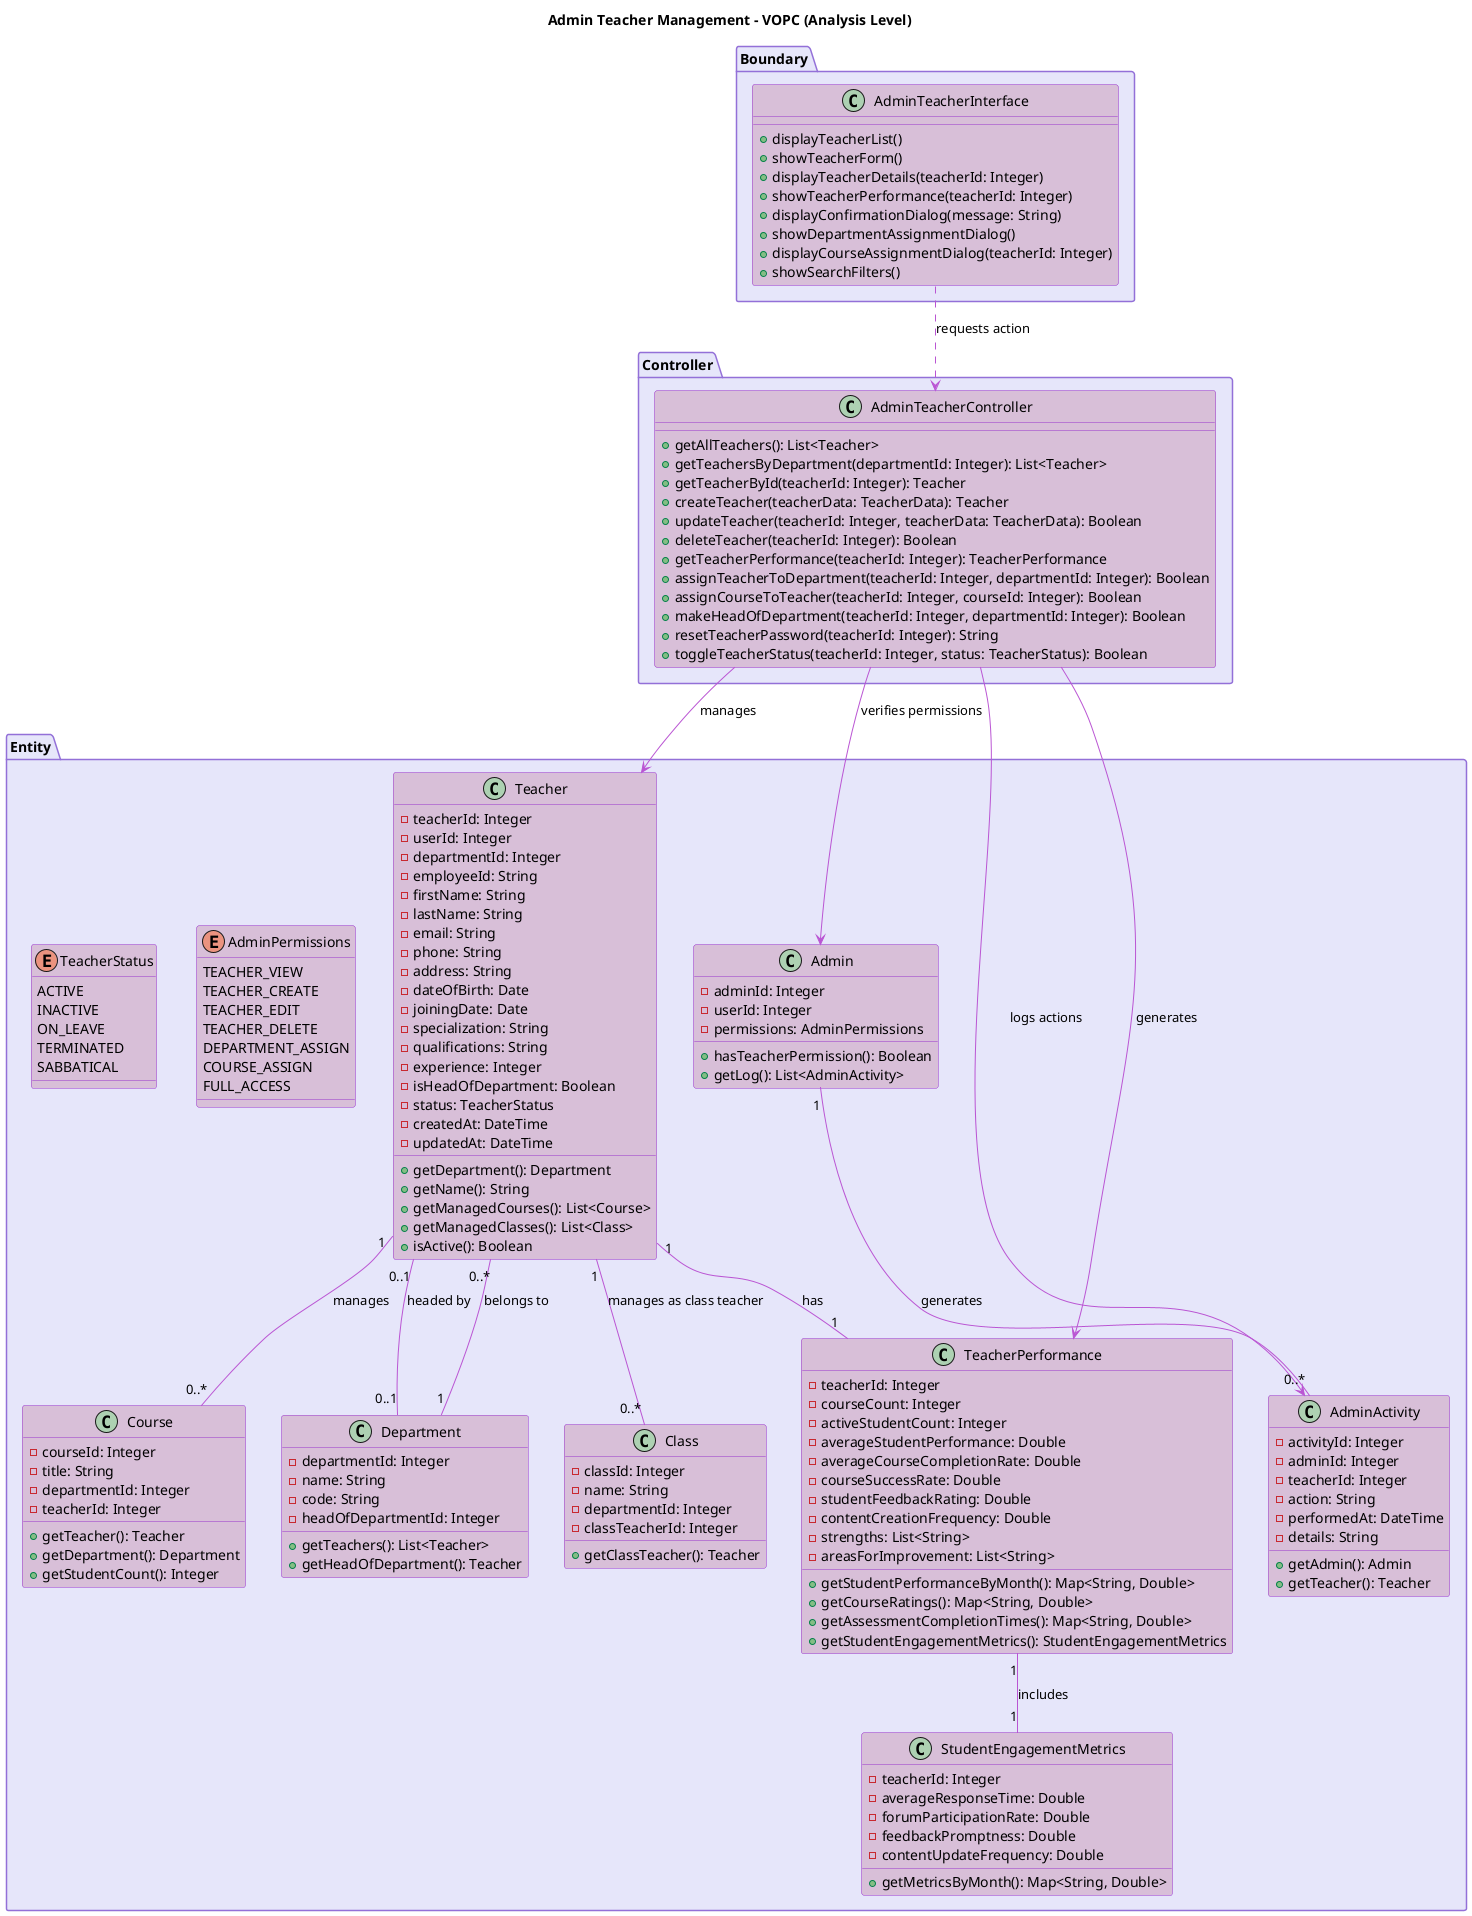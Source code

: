 @startuml
title Admin Teacher Management - VOPC (Analysis Level)

skinparam class {
  BackgroundColor Thistle
  ArrowColor MediumOrchid
  BorderColor DarkOrchid
}

skinparam package {
  BackgroundColor Lavender
  BorderColor MediumPurple
}

package "Boundary" {
  class "AdminTeacherInterface" as ATI {
    + displayTeacherList()
    + showTeacherForm()
    + displayTeacherDetails(teacherId: Integer)
    + showTeacherPerformance(teacherId: Integer)
    + displayConfirmationDialog(message: String)
    + showDepartmentAssignmentDialog()
    + displayCourseAssignmentDialog(teacherId: Integer)
    + showSearchFilters()
  }
}

package "Controller" {
  class "AdminTeacherController" as ATC {
    + getAllTeachers(): List<Teacher>
    + getTeachersByDepartment(departmentId: Integer): List<Teacher>
    + getTeacherById(teacherId: Integer): Teacher
    + createTeacher(teacherData: TeacherData): Teacher
    + updateTeacher(teacherId: Integer, teacherData: TeacherData): Boolean
    + deleteTeacher(teacherId: Integer): Boolean
    + getTeacherPerformance(teacherId: Integer): TeacherPerformance
    + assignTeacherToDepartment(teacherId: Integer, departmentId: Integer): Boolean
    + assignCourseToTeacher(teacherId: Integer, courseId: Integer): Boolean
    + makeHeadOfDepartment(teacherId: Integer, departmentId: Integer): Boolean
    + resetTeacherPassword(teacherId: Integer): String
    + toggleTeacherStatus(teacherId: Integer, status: TeacherStatus): Boolean
  }
}

package "Entity" {
  class "Admin" as A {
    - adminId: Integer
    - userId: Integer
    - permissions: AdminPermissions
    + hasTeacherPermission(): Boolean
    + getLog(): List<AdminActivity>
  }
  
  class "Teacher" as T {
    - teacherId: Integer
    - userId: Integer
    - departmentId: Integer
    - employeeId: String
    - firstName: String
    - lastName: String
    - email: String
    - phone: String
    - address: String
    - dateOfBirth: Date
    - joiningDate: Date
    - specialization: String
    - qualifications: String
    - experience: Integer
    - isHeadOfDepartment: Boolean
    - status: TeacherStatus
    - createdAt: DateTime
    - updatedAt: DateTime
    + getDepartment(): Department
    + getName(): String
    + getManagedCourses(): List<Course>
    + getManagedClasses(): List<Class>
    + isActive(): Boolean
  }
  
  class "Department" as D {
    - departmentId: Integer
    - name: String
    - code: String
    - headOfDepartmentId: Integer
    + getTeachers(): List<Teacher>
    + getHeadOfDepartment(): Teacher
  }
  
  class "Course" as C {
    - courseId: Integer
    - title: String
    - departmentId: Integer
    - teacherId: Integer
    + getTeacher(): Teacher
    + getDepartment(): Department
    + getStudentCount(): Integer
  }
  
  class "Class" as CL {
    - classId: Integer
    - name: String
    - departmentId: Integer
    - classTeacherId: Integer
    + getClassTeacher(): Teacher
  }
  
  class "TeacherPerformance" as TP {
    - teacherId: Integer
    - courseCount: Integer
    - activeStudentCount: Integer
    - averageStudentPerformance: Double
    - averageCourseCompletionRate: Double
    - courseSuccessRate: Double
    - studentFeedbackRating: Double
    - contentCreationFrequency: Double
    - strengths: List<String>
    - areasForImprovement: List<String>
    + getStudentPerformanceByMonth(): Map<String, Double>
    + getCourseRatings(): Map<String, Double>
    + getAssessmentCompletionTimes(): Map<String, Double>
    + getStudentEngagementMetrics(): StudentEngagementMetrics
  }
  
  class "AdminActivity" as AA {
    - activityId: Integer
    - adminId: Integer
    - teacherId: Integer
    - action: String
    - performedAt: DateTime
    - details: String
    + getAdmin(): Admin
    + getTeacher(): Teacher
  }
  
  class "StudentEngagementMetrics" as SEM {
    - teacherId: Integer
    - averageResponseTime: Double
    - forumParticipationRate: Double
    - feedbackPromptness: Double
    - contentUpdateFrequency: Double
    + getMetricsByMonth(): Map<String, Double>
  }
  
  enum "AdminPermissions" as AP {
    TEACHER_VIEW
    TEACHER_CREATE
    TEACHER_EDIT
    TEACHER_DELETE
    DEPARTMENT_ASSIGN
    COURSE_ASSIGN
    FULL_ACCESS
  }
  
  enum "TeacherStatus" as TS {
    ACTIVE
    INACTIVE
    ON_LEAVE
    TERMINATED
    SABBATICAL
  }
}

' Relationships
ATI ..> ATC : requests action
ATC --> A : verifies permissions
ATC --> T : manages
ATC --> TP : generates
ATC --> AA : logs actions
A "1" -- "0..*" AA : generates
T "0..*" -- "1" D : belongs to
T "1" -- "0..*" C : manages
T "1" -- "0..*" CL : manages as class teacher
T "1" -- "1" TP : has
TP "1" -- "1" SEM : includes
D "0..1" -- "0..1" T : headed by

@enduml 